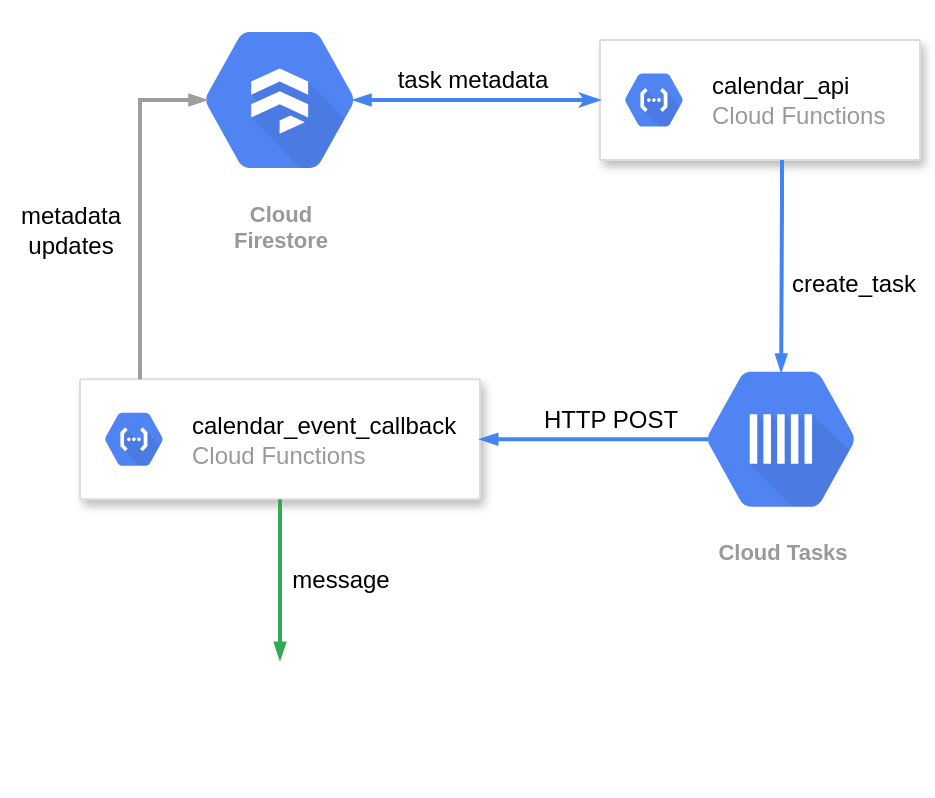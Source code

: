 <mxfile version="12.9.13" type="device"><diagram id="YayelpX_QKmAyo_F6ix8" name="Page-1"><mxGraphModel dx="1422" dy="725" grid="1" gridSize="10" guides="1" tooltips="1" connect="1" arrows="1" fold="1" page="1" pageScale="1" pageWidth="827" pageHeight="1169" math="0" shadow="0"><root><mxCell id="0"/><mxCell id="1" parent="0"/><mxCell id="c4kYrea1k66lvXtg0TjF-1" value="Cloud&#10;Firestore" style="html=1;fillColor=#5184F3;strokeColor=none;verticalAlign=top;labelPosition=center;verticalLabelPosition=bottom;align=center;spacingTop=-6;fontSize=11;fontStyle=1;fontColor=#999999;shape=mxgraph.gcp2.hexIcon;prIcon=cloud_firestore" vertex="1" parent="1"><mxGeometry x="213.59" y="90" width="112.82" height="100" as="geometry"/></mxCell><mxCell id="c4kYrea1k66lvXtg0TjF-5" value="" style="strokeColor=#dddddd;shadow=1;strokeWidth=1;rounded=1;absoluteArcSize=1;arcSize=2;fontSize=18;" vertex="1" parent="1"><mxGeometry x="430.0" y="110" width="160" height="60" as="geometry"/></mxCell><mxCell id="c4kYrea1k66lvXtg0TjF-6" value="&lt;font color=&quot;#000000&quot;&gt;calendar_api&lt;/font&gt;&lt;br&gt;Cloud Functions" style="dashed=0;connectable=0;html=1;fillColor=#5184F3;strokeColor=none;shape=mxgraph.gcp2.hexIcon;prIcon=cloud_functions;part=1;labelPosition=right;verticalLabelPosition=middle;align=left;verticalAlign=middle;spacingLeft=5;fontColor=#999999;fontSize=12;" vertex="1" parent="c4kYrea1k66lvXtg0TjF-5"><mxGeometry y="0.5" width="44" height="39" relative="1" as="geometry"><mxPoint x="5" y="-19.5" as="offset"/></mxGeometry></mxCell><mxCell id="c4kYrea1k66lvXtg0TjF-7" value="" style="strokeColor=#dddddd;shadow=1;strokeWidth=1;rounded=1;absoluteArcSize=1;arcSize=2;fontSize=18;" vertex="1" parent="1"><mxGeometry x="170" y="279.63" width="200" height="60" as="geometry"/></mxCell><mxCell id="c4kYrea1k66lvXtg0TjF-8" value="&lt;font color=&quot;#000000&quot;&gt;calendar_event_callback&lt;/font&gt;&lt;br&gt;Cloud Functions" style="dashed=0;connectable=0;html=1;fillColor=#5184F3;strokeColor=none;shape=mxgraph.gcp2.hexIcon;prIcon=cloud_functions;part=1;labelPosition=right;verticalLabelPosition=middle;align=left;verticalAlign=middle;spacingLeft=5;fontColor=#999999;fontSize=12;" vertex="1" parent="c4kYrea1k66lvXtg0TjF-7"><mxGeometry y="0.5" width="44" height="39" relative="1" as="geometry"><mxPoint x="5" y="-19.5" as="offset"/></mxGeometry></mxCell><mxCell id="c4kYrea1k66lvXtg0TjF-9" value="Cloud Tasks" style="html=1;fillColor=#5184F3;strokeColor=none;verticalAlign=top;labelPosition=center;verticalLabelPosition=bottom;align=center;spacingTop=-6;fontSize=11;fontStyle=1;fontColor=#999999;shape=mxgraph.gcp2.hexIcon;prIcon=cloud_tasks" vertex="1" parent="1"><mxGeometry x="464.6" y="260" width="111.97" height="99.25" as="geometry"/></mxCell><mxCell id="c4kYrea1k66lvXtg0TjF-10" value="" style="shape=image;html=1;verticalAlign=top;verticalLabelPosition=bottom;labelBackgroundColor=#ffffff;imageAspect=0;aspect=fixed;image=https://cdn4.iconfinder.com/data/icons/logos-and-brands/512/306_Slack_logo-128.png;fontSize=18;" vertex="1" parent="1"><mxGeometry x="236" y="420" width="68" height="68" as="geometry"/></mxCell><mxCell id="c4kYrea1k66lvXtg0TjF-11" value="" style="edgeStyle=orthogonalEdgeStyle;fontSize=12;html=1;endArrow=blockThin;endFill=1;rounded=0;strokeWidth=2;endSize=4;startSize=4;dashed=0;strokeColor=#4284F3;entryX=0.5;entryY=0.16;entryDx=0;entryDy=0;entryPerimeter=0;" edge="1" parent="1" source="c4kYrea1k66lvXtg0TjF-5" target="c4kYrea1k66lvXtg0TjF-9"><mxGeometry width="100" relative="1" as="geometry"><mxPoint x="420" y="220" as="sourcePoint"/><mxPoint x="520" y="220" as="targetPoint"/><Array as="points"><mxPoint x="521" y="190"/><mxPoint x="521" y="190"/></Array></mxGeometry></mxCell><mxCell id="c4kYrea1k66lvXtg0TjF-12" value="&lt;span style=&quot;font-size: 12px&quot;&gt;create_task&lt;br&gt;&lt;/span&gt;" style="text;html=1;strokeColor=none;fillColor=none;align=center;verticalAlign=middle;whiteSpace=wrap;rounded=0;fontSize=18;" vertex="1" parent="1"><mxGeometry x="536.57" y="220" width="40" height="20" as="geometry"/></mxCell><mxCell id="c4kYrea1k66lvXtg0TjF-13" value="" style="edgeStyle=orthogonalEdgeStyle;fontSize=12;html=1;endArrow=blockThin;endFill=1;rounded=0;strokeWidth=2;endSize=4;startSize=4;dashed=0;strokeColor=#4284F3;entryX=0.825;entryY=0.5;entryDx=0;entryDy=0;entryPerimeter=0;exitX=0;exitY=0.5;exitDx=0;exitDy=0;startArrow=classicThin;startFill=1;" edge="1" parent="1" source="c4kYrea1k66lvXtg0TjF-5" target="c4kYrea1k66lvXtg0TjF-1"><mxGeometry width="100" relative="1" as="geometry"><mxPoint x="380" y="80" as="sourcePoint"/><mxPoint x="480" y="80" as="targetPoint"/></mxGeometry></mxCell><mxCell id="c4kYrea1k66lvXtg0TjF-14" value="task metadata" style="text;html=1;strokeColor=none;fillColor=none;align=center;verticalAlign=middle;whiteSpace=wrap;rounded=0;fontSize=12;" vertex="1" parent="1"><mxGeometry x="326.41" y="120" width="81" height="20" as="geometry"/></mxCell><mxCell id="c4kYrea1k66lvXtg0TjF-16" value="" style="edgeStyle=orthogonalEdgeStyle;fontSize=12;html=1;endArrow=blockThin;endFill=1;rounded=0;strokeWidth=2;endSize=4;startSize=4;dashed=0;strokeColor=#4284F3;entryX=1;entryY=0.5;entryDx=0;entryDy=0;exitX=0.175;exitY=0.5;exitDx=0;exitDy=0;exitPerimeter=0;" edge="1" parent="1" source="c4kYrea1k66lvXtg0TjF-9" target="c4kYrea1k66lvXtg0TjF-7"><mxGeometry width="100" relative="1" as="geometry"><mxPoint x="250" y="250" as="sourcePoint"/><mxPoint x="350" y="250" as="targetPoint"/></mxGeometry></mxCell><mxCell id="c4kYrea1k66lvXtg0TjF-17" value="HTTP POST" style="text;html=1;align=center;verticalAlign=middle;resizable=0;points=[];autosize=1;fontSize=12;" vertex="1" parent="1"><mxGeometry x="395" y="290" width="80" height="20" as="geometry"/></mxCell><mxCell id="c4kYrea1k66lvXtg0TjF-19" value="" style="edgeStyle=orthogonalEdgeStyle;fontSize=12;html=1;endArrow=blockThin;endFill=1;rounded=0;strokeWidth=2;endSize=4;startSize=4;strokeColor=#34A853;dashed=0;" edge="1" parent="1" source="c4kYrea1k66lvXtg0TjF-7" target="c4kYrea1k66lvXtg0TjF-10"><mxGeometry width="100" relative="1" as="geometry"><mxPoint x="70" y="380" as="sourcePoint"/><mxPoint x="170" y="380" as="targetPoint"/></mxGeometry></mxCell><mxCell id="c4kYrea1k66lvXtg0TjF-20" value="message" style="text;html=1;align=center;verticalAlign=middle;resizable=0;points=[];autosize=1;fontSize=12;" vertex="1" parent="1"><mxGeometry x="270" y="370" width="60" height="20" as="geometry"/></mxCell><mxCell id="c4kYrea1k66lvXtg0TjF-24" value="" style="edgeStyle=orthogonalEdgeStyle;fontSize=12;html=1;endArrow=blockThin;endFill=1;rounded=0;strokeWidth=2;endSize=4;startSize=4;dashed=0;strokeColor=#9E9E9E;entryX=0.175;entryY=0.5;entryDx=0;entryDy=0;entryPerimeter=0;" edge="1" parent="1" source="c4kYrea1k66lvXtg0TjF-7" target="c4kYrea1k66lvXtg0TjF-1"><mxGeometry width="100" relative="1" as="geometry"><mxPoint x="120" y="250" as="sourcePoint"/><mxPoint x="220" y="250" as="targetPoint"/><Array as="points"><mxPoint x="200" y="140"/></Array></mxGeometry></mxCell><mxCell id="c4kYrea1k66lvXtg0TjF-25" value="metadata&lt;br&gt;updates" style="text;html=1;align=center;verticalAlign=middle;resizable=0;points=[];autosize=1;fontSize=12;" vertex="1" parent="1"><mxGeometry x="130" y="190" width="70" height="30" as="geometry"/></mxCell></root></mxGraphModel></diagram></mxfile>